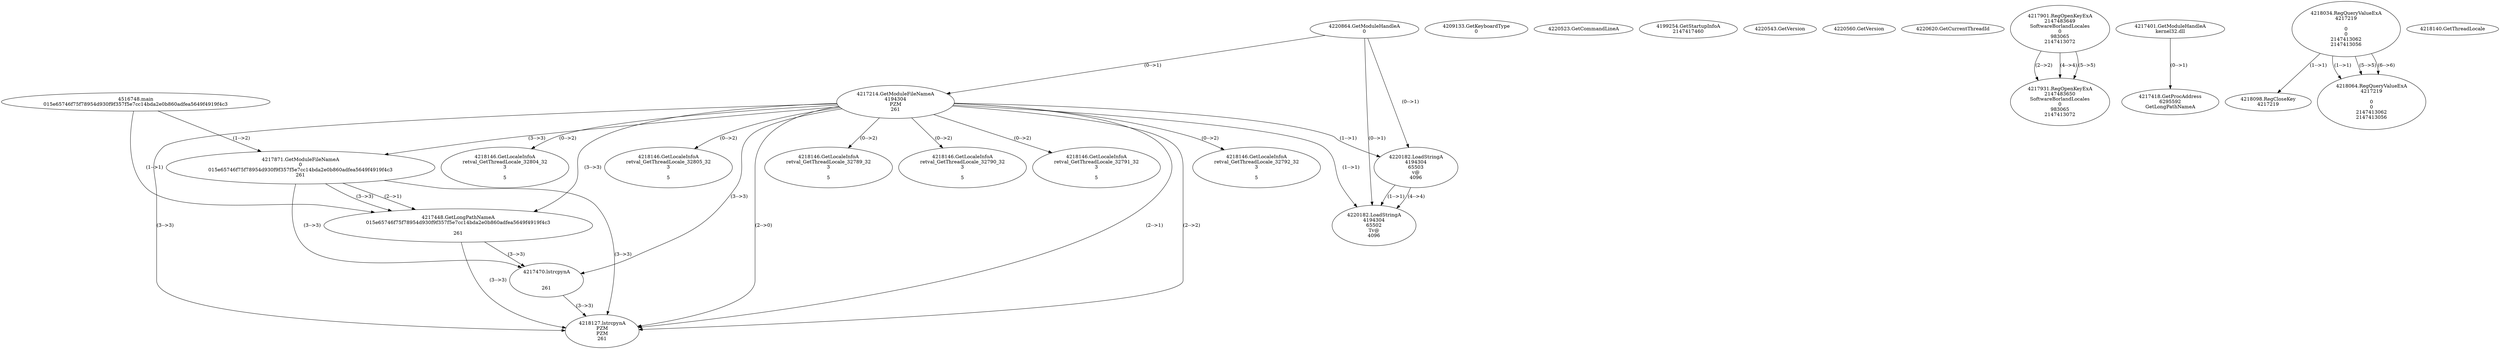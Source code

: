 // Global SCDG with merge call
digraph {
	0 [label="4516748.main
015e65746f75f78954d930f9f357f5e7cc14bda2e0b860adfea5649f4919f4c3"]
	1 [label="4220864.GetModuleHandleA
0"]
	2 [label="4209133.GetKeyboardType
0"]
	3 [label="4220523.GetCommandLineA
"]
	4 [label="4199254.GetStartupInfoA
2147417460"]
	5 [label="4220543.GetVersion
"]
	6 [label="4220560.GetVersion
"]
	7 [label="4220620.GetCurrentThreadId
"]
	8 [label="4217214.GetModuleFileNameA
4194304
PZM
261"]
	1 -> 8 [label="(0-->1)"]
	9 [label="4217871.GetModuleFileNameA
0
015e65746f75f78954d930f9f357f5e7cc14bda2e0b860adfea5649f4919f4c3
261"]
	0 -> 9 [label="(1-->2)"]
	8 -> 9 [label="(3-->3)"]
	10 [label="4217901.RegOpenKeyExA
2147483649
Software\Borland\Locales
0
983065
2147413072"]
	11 [label="4217401.GetModuleHandleA
kernel32.dll"]
	12 [label="4217418.GetProcAddress
6295592
GetLongPathNameA"]
	11 -> 12 [label="(0-->1)"]
	13 [label="4217448.GetLongPathNameA
015e65746f75f78954d930f9f357f5e7cc14bda2e0b860adfea5649f4919f4c3

261"]
	0 -> 13 [label="(1-->1)"]
	9 -> 13 [label="(2-->1)"]
	8 -> 13 [label="(3-->3)"]
	9 -> 13 [label="(3-->3)"]
	14 [label="4217470.lstrcpynA


261"]
	8 -> 14 [label="(3-->3)"]
	9 -> 14 [label="(3-->3)"]
	13 -> 14 [label="(3-->3)"]
	15 [label="4218034.RegQueryValueExA
4217219

0
0
2147413062
2147413056"]
	16 [label="4218098.RegCloseKey
4217219"]
	15 -> 16 [label="(1-->1)"]
	17 [label="4218127.lstrcpynA
PZM
PZM
261"]
	8 -> 17 [label="(2-->1)"]
	8 -> 17 [label="(2-->2)"]
	8 -> 17 [label="(3-->3)"]
	9 -> 17 [label="(3-->3)"]
	13 -> 17 [label="(3-->3)"]
	14 -> 17 [label="(3-->3)"]
	8 -> 17 [label="(2-->0)"]
	18 [label="4218140.GetThreadLocale
"]
	19 [label="4218146.GetLocaleInfoA
retval_GetThreadLocale_32804_32
3

5"]
	8 -> 19 [label="(0-->2)"]
	20 [label="4220182.LoadStringA
4194304
65503
\v@
4096"]
	1 -> 20 [label="(0-->1)"]
	8 -> 20 [label="(1-->1)"]
	21 [label="4217931.RegOpenKeyExA
2147483650
Software\Borland\Locales
0
983065
2147413072"]
	10 -> 21 [label="(2-->2)"]
	10 -> 21 [label="(4-->4)"]
	10 -> 21 [label="(5-->5)"]
	22 [label="4218146.GetLocaleInfoA
retval_GetThreadLocale_32805_32
3

5"]
	8 -> 22 [label="(0-->2)"]
	23 [label="4218064.RegQueryValueExA
4217219

0
0
2147413062
2147413056"]
	15 -> 23 [label="(1-->1)"]
	15 -> 23 [label="(5-->5)"]
	15 -> 23 [label="(6-->6)"]
	24 [label="4218146.GetLocaleInfoA
retval_GetThreadLocale_32789_32
3

5"]
	8 -> 24 [label="(0-->2)"]
	25 [label="4220182.LoadStringA
4194304
65502
Tv@
4096"]
	1 -> 25 [label="(0-->1)"]
	8 -> 25 [label="(1-->1)"]
	20 -> 25 [label="(1-->1)"]
	20 -> 25 [label="(4-->4)"]
	26 [label="4218146.GetLocaleInfoA
retval_GetThreadLocale_32790_32
3

5"]
	8 -> 26 [label="(0-->2)"]
	27 [label="4218146.GetLocaleInfoA
retval_GetThreadLocale_32791_32
3

5"]
	8 -> 27 [label="(0-->2)"]
	28 [label="4218146.GetLocaleInfoA
retval_GetThreadLocale_32792_32
3

5"]
	8 -> 28 [label="(0-->2)"]
}

